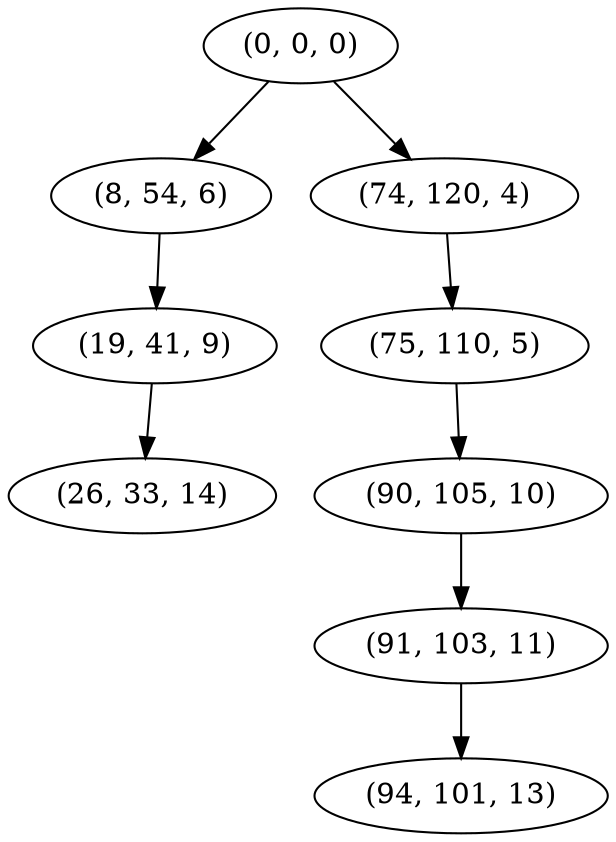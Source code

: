 digraph tree {
    "(0, 0, 0)";
    "(8, 54, 6)";
    "(19, 41, 9)";
    "(26, 33, 14)";
    "(74, 120, 4)";
    "(75, 110, 5)";
    "(90, 105, 10)";
    "(91, 103, 11)";
    "(94, 101, 13)";
    "(0, 0, 0)" -> "(8, 54, 6)";
    "(0, 0, 0)" -> "(74, 120, 4)";
    "(8, 54, 6)" -> "(19, 41, 9)";
    "(19, 41, 9)" -> "(26, 33, 14)";
    "(74, 120, 4)" -> "(75, 110, 5)";
    "(75, 110, 5)" -> "(90, 105, 10)";
    "(90, 105, 10)" -> "(91, 103, 11)";
    "(91, 103, 11)" -> "(94, 101, 13)";
}
